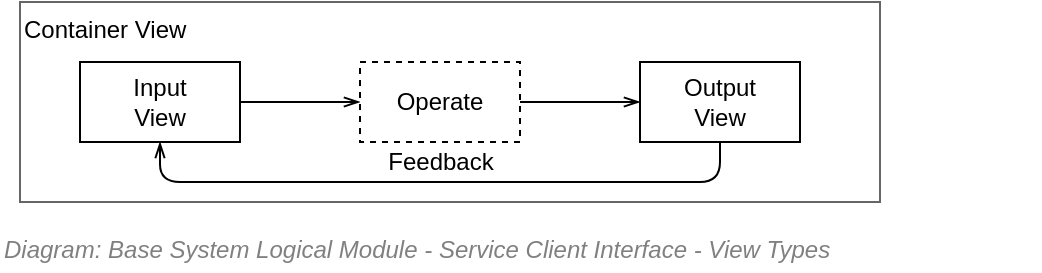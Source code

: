 <mxfile version="20.2.4" type="google"><diagram id="Iq1RE2in0E6iE0PK9IlK" name="Page-1"><mxGraphModel grid="1" page="1" gridSize="10" guides="1" tooltips="1" connect="1" arrows="1" fold="1" pageScale="1" pageWidth="827" pageHeight="1169" math="0" shadow="0"><root><mxCell id="0"/><mxCell id="1" parent="0"/><mxCell id="yfXk-oI6Lv4oV5DJiYqr-1" value="Container View" style="rounded=0;whiteSpace=wrap;html=1;labelBackgroundColor=none;strokeWidth=1;fontFamily=Helvetica;fontSize=12;align=left;opacity=60;verticalAlign=top;" vertex="1" parent="1"><mxGeometry x="130" y="130" width="430" height="100" as="geometry"/></mxCell><mxCell id="yfXk-oI6Lv4oV5DJiYqr-2" style="edgeStyle=orthogonalEdgeStyle;rounded=1;orthogonalLoop=1;jettySize=auto;html=1;labelBackgroundColor=none;startArrow=none;startFill=0;endArrow=openThin;endFill=0;endSize=6;fontFamily=Helvetica;fontSize=12;fontColor=#000000;" edge="1" parent="1" source="yfXk-oI6Lv4oV5DJiYqr-3" target="yfXk-oI6Lv4oV5DJiYqr-5"><mxGeometry relative="1" as="geometry"/></mxCell><mxCell id="yfXk-oI6Lv4oV5DJiYqr-3" value="Input&lt;br style=&quot;font-size: 12px;&quot;&gt;View" style="rounded=0;whiteSpace=wrap;html=1;labelBackgroundColor=none;strokeWidth=1;fontFamily=Helvetica;fontSize=12;align=center;" vertex="1" parent="1"><mxGeometry x="160" y="160" width="80" height="40" as="geometry"/></mxCell><mxCell id="yfXk-oI6Lv4oV5DJiYqr-4" style="edgeStyle=orthogonalEdgeStyle;rounded=1;orthogonalLoop=1;jettySize=auto;html=1;labelBackgroundColor=none;startArrow=none;startFill=0;endArrow=openThin;endFill=0;endSize=6;fontFamily=Helvetica;fontSize=12;fontColor=#000000;" edge="1" parent="1" source="yfXk-oI6Lv4oV5DJiYqr-5" target="yfXk-oI6Lv4oV5DJiYqr-7"><mxGeometry relative="1" as="geometry"/></mxCell><mxCell id="yfXk-oI6Lv4oV5DJiYqr-5" value="Operate" style="rounded=0;whiteSpace=wrap;html=1;labelBackgroundColor=none;strokeWidth=1;fontFamily=Helvetica;fontSize=12;align=center;dashed=1;" vertex="1" parent="1"><mxGeometry x="300" y="160" width="80" height="40" as="geometry"/></mxCell><mxCell id="yfXk-oI6Lv4oV5DJiYqr-6" value="Feedback" style="edgeStyle=orthogonalEdgeStyle;rounded=1;orthogonalLoop=1;jettySize=auto;html=1;entryX=0.5;entryY=1;entryDx=0;entryDy=0;labelBackgroundColor=none;startArrow=none;startFill=0;endArrow=openThin;endFill=0;endSize=6;fontFamily=Helvetica;fontSize=12;fontColor=#000000;exitX=0.5;exitY=1;exitDx=0;exitDy=0;" edge="1" parent="1" source="yfXk-oI6Lv4oV5DJiYqr-7" target="yfXk-oI6Lv4oV5DJiYqr-3"><mxGeometry y="-10" relative="1" as="geometry"><Array as="points"><mxPoint x="480" y="220"/><mxPoint x="200" y="220"/></Array><mxPoint as="offset"/></mxGeometry></mxCell><mxCell id="yfXk-oI6Lv4oV5DJiYqr-7" value="Output&lt;br style=&quot;font-size: 12px;&quot;&gt;View" style="rounded=0;whiteSpace=wrap;html=1;labelBackgroundColor=none;strokeWidth=1;fontFamily=Helvetica;fontSize=12;align=center;" vertex="1" parent="1"><mxGeometry x="440" y="160" width="80" height="40" as="geometry"/></mxCell><mxCell id="yfXk-oI6Lv4oV5DJiYqr-8" value="&lt;font style=&quot;font-size: 12px&quot;&gt;&lt;span style=&quot;font-size: 12px&quot;&gt;Diagram: Base System Logical Module -&amp;nbsp;&lt;/span&gt;Service Client Interface - View Types&lt;/font&gt;" style="text;strokeColor=none;fillColor=none;html=1;fontSize=24;fontStyle=2;verticalAlign=middle;align=left;shadow=0;glass=0;comic=0;opacity=30;fontColor=#808080;" vertex="1" parent="1"><mxGeometry x="120" y="240" width="520" height="20" as="geometry"/></mxCell></root></mxGraphModel></diagram></mxfile>